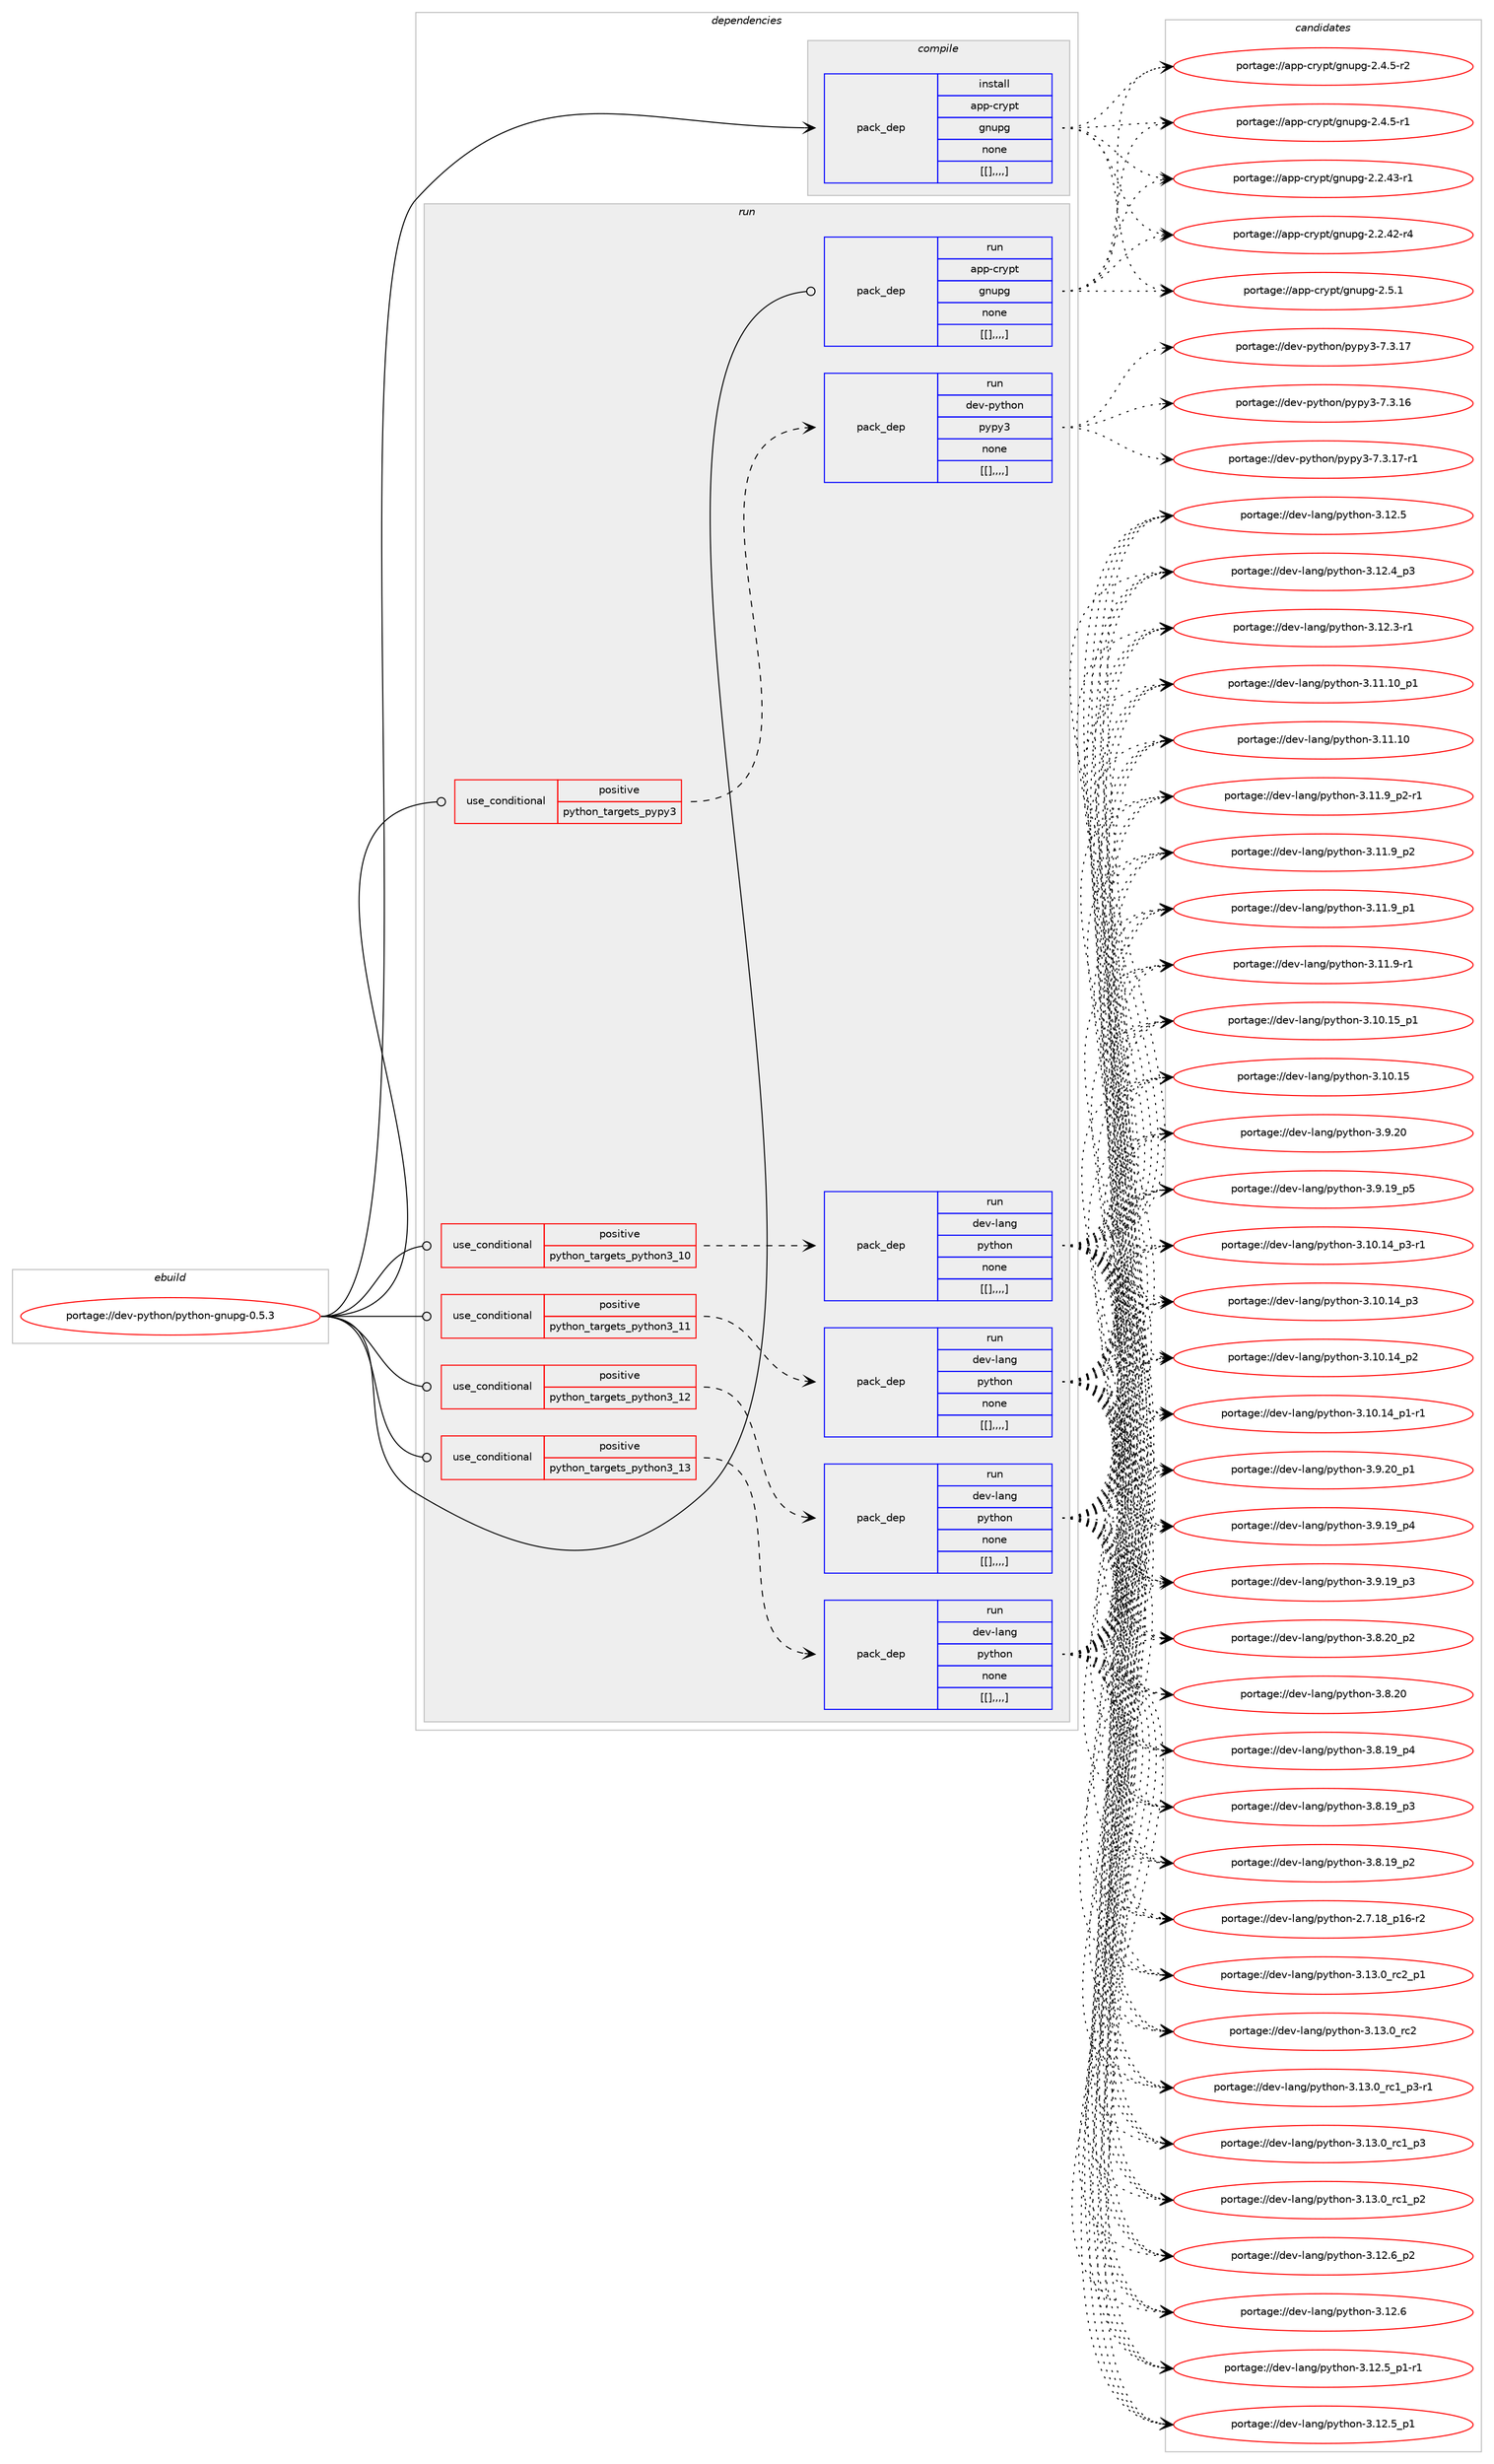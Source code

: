 digraph prolog {

# *************
# Graph options
# *************

newrank=true;
concentrate=true;
compound=true;
graph [rankdir=LR,fontname=Helvetica,fontsize=10,ranksep=1.5];#, ranksep=2.5, nodesep=0.2];
edge  [arrowhead=vee];
node  [fontname=Helvetica,fontsize=10];

# **********
# The ebuild
# **********

subgraph cluster_leftcol {
color=gray;
label=<<i>ebuild</i>>;
id [label="portage://dev-python/python-gnupg-0.5.3", color=red, width=4, href="../dev-python/python-gnupg-0.5.3.svg"];
}

# ****************
# The dependencies
# ****************

subgraph cluster_midcol {
color=gray;
label=<<i>dependencies</i>>;
subgraph cluster_compile {
fillcolor="#eeeeee";
style=filled;
label=<<i>compile</i>>;
subgraph pack121852 {
dependency162977 [label=<<TABLE BORDER="0" CELLBORDER="1" CELLSPACING="0" CELLPADDING="4" WIDTH="220"><TR><TD ROWSPAN="6" CELLPADDING="30">pack_dep</TD></TR><TR><TD WIDTH="110">install</TD></TR><TR><TD>app-crypt</TD></TR><TR><TD>gnupg</TD></TR><TR><TD>none</TD></TR><TR><TD>[[],,,,]</TD></TR></TABLE>>, shape=none, color=blue];
}
id:e -> dependency162977:w [weight=20,style="solid",arrowhead="vee"];
}
subgraph cluster_compileandrun {
fillcolor="#eeeeee";
style=filled;
label=<<i>compile and run</i>>;
}
subgraph cluster_run {
fillcolor="#eeeeee";
style=filled;
label=<<i>run</i>>;
subgraph cond39871 {
dependency162978 [label=<<TABLE BORDER="0" CELLBORDER="1" CELLSPACING="0" CELLPADDING="4"><TR><TD ROWSPAN="3" CELLPADDING="10">use_conditional</TD></TR><TR><TD>positive</TD></TR><TR><TD>python_targets_pypy3</TD></TR></TABLE>>, shape=none, color=red];
subgraph pack121853 {
dependency162979 [label=<<TABLE BORDER="0" CELLBORDER="1" CELLSPACING="0" CELLPADDING="4" WIDTH="220"><TR><TD ROWSPAN="6" CELLPADDING="30">pack_dep</TD></TR><TR><TD WIDTH="110">run</TD></TR><TR><TD>dev-python</TD></TR><TR><TD>pypy3</TD></TR><TR><TD>none</TD></TR><TR><TD>[[],,,,]</TD></TR></TABLE>>, shape=none, color=blue];
}
dependency162978:e -> dependency162979:w [weight=20,style="dashed",arrowhead="vee"];
}
id:e -> dependency162978:w [weight=20,style="solid",arrowhead="odot"];
subgraph cond39872 {
dependency162980 [label=<<TABLE BORDER="0" CELLBORDER="1" CELLSPACING="0" CELLPADDING="4"><TR><TD ROWSPAN="3" CELLPADDING="10">use_conditional</TD></TR><TR><TD>positive</TD></TR><TR><TD>python_targets_python3_10</TD></TR></TABLE>>, shape=none, color=red];
subgraph pack121854 {
dependency162981 [label=<<TABLE BORDER="0" CELLBORDER="1" CELLSPACING="0" CELLPADDING="4" WIDTH="220"><TR><TD ROWSPAN="6" CELLPADDING="30">pack_dep</TD></TR><TR><TD WIDTH="110">run</TD></TR><TR><TD>dev-lang</TD></TR><TR><TD>python</TD></TR><TR><TD>none</TD></TR><TR><TD>[[],,,,]</TD></TR></TABLE>>, shape=none, color=blue];
}
dependency162980:e -> dependency162981:w [weight=20,style="dashed",arrowhead="vee"];
}
id:e -> dependency162980:w [weight=20,style="solid",arrowhead="odot"];
subgraph cond39873 {
dependency162982 [label=<<TABLE BORDER="0" CELLBORDER="1" CELLSPACING="0" CELLPADDING="4"><TR><TD ROWSPAN="3" CELLPADDING="10">use_conditional</TD></TR><TR><TD>positive</TD></TR><TR><TD>python_targets_python3_11</TD></TR></TABLE>>, shape=none, color=red];
subgraph pack121855 {
dependency162983 [label=<<TABLE BORDER="0" CELLBORDER="1" CELLSPACING="0" CELLPADDING="4" WIDTH="220"><TR><TD ROWSPAN="6" CELLPADDING="30">pack_dep</TD></TR><TR><TD WIDTH="110">run</TD></TR><TR><TD>dev-lang</TD></TR><TR><TD>python</TD></TR><TR><TD>none</TD></TR><TR><TD>[[],,,,]</TD></TR></TABLE>>, shape=none, color=blue];
}
dependency162982:e -> dependency162983:w [weight=20,style="dashed",arrowhead="vee"];
}
id:e -> dependency162982:w [weight=20,style="solid",arrowhead="odot"];
subgraph cond39874 {
dependency162984 [label=<<TABLE BORDER="0" CELLBORDER="1" CELLSPACING="0" CELLPADDING="4"><TR><TD ROWSPAN="3" CELLPADDING="10">use_conditional</TD></TR><TR><TD>positive</TD></TR><TR><TD>python_targets_python3_12</TD></TR></TABLE>>, shape=none, color=red];
subgraph pack121856 {
dependency162985 [label=<<TABLE BORDER="0" CELLBORDER="1" CELLSPACING="0" CELLPADDING="4" WIDTH="220"><TR><TD ROWSPAN="6" CELLPADDING="30">pack_dep</TD></TR><TR><TD WIDTH="110">run</TD></TR><TR><TD>dev-lang</TD></TR><TR><TD>python</TD></TR><TR><TD>none</TD></TR><TR><TD>[[],,,,]</TD></TR></TABLE>>, shape=none, color=blue];
}
dependency162984:e -> dependency162985:w [weight=20,style="dashed",arrowhead="vee"];
}
id:e -> dependency162984:w [weight=20,style="solid",arrowhead="odot"];
subgraph cond39875 {
dependency162986 [label=<<TABLE BORDER="0" CELLBORDER="1" CELLSPACING="0" CELLPADDING="4"><TR><TD ROWSPAN="3" CELLPADDING="10">use_conditional</TD></TR><TR><TD>positive</TD></TR><TR><TD>python_targets_python3_13</TD></TR></TABLE>>, shape=none, color=red];
subgraph pack121857 {
dependency162987 [label=<<TABLE BORDER="0" CELLBORDER="1" CELLSPACING="0" CELLPADDING="4" WIDTH="220"><TR><TD ROWSPAN="6" CELLPADDING="30">pack_dep</TD></TR><TR><TD WIDTH="110">run</TD></TR><TR><TD>dev-lang</TD></TR><TR><TD>python</TD></TR><TR><TD>none</TD></TR><TR><TD>[[],,,,]</TD></TR></TABLE>>, shape=none, color=blue];
}
dependency162986:e -> dependency162987:w [weight=20,style="dashed",arrowhead="vee"];
}
id:e -> dependency162986:w [weight=20,style="solid",arrowhead="odot"];
subgraph pack121858 {
dependency162988 [label=<<TABLE BORDER="0" CELLBORDER="1" CELLSPACING="0" CELLPADDING="4" WIDTH="220"><TR><TD ROWSPAN="6" CELLPADDING="30">pack_dep</TD></TR><TR><TD WIDTH="110">run</TD></TR><TR><TD>app-crypt</TD></TR><TR><TD>gnupg</TD></TR><TR><TD>none</TD></TR><TR><TD>[[],,,,]</TD></TR></TABLE>>, shape=none, color=blue];
}
id:e -> dependency162988:w [weight=20,style="solid",arrowhead="odot"];
}
}

# **************
# The candidates
# **************

subgraph cluster_choices {
rank=same;
color=gray;
label=<<i>candidates</i>>;

subgraph choice121852 {
color=black;
nodesep=1;
choice97112112459911412111211647103110117112103455046534649 [label="portage://app-crypt/gnupg-2.5.1", color=red, width=4,href="../app-crypt/gnupg-2.5.1.svg"];
choice971121124599114121112116471031101171121034550465246534511450 [label="portage://app-crypt/gnupg-2.4.5-r2", color=red, width=4,href="../app-crypt/gnupg-2.4.5-r2.svg"];
choice971121124599114121112116471031101171121034550465246534511449 [label="portage://app-crypt/gnupg-2.4.5-r1", color=red, width=4,href="../app-crypt/gnupg-2.4.5-r1.svg"];
choice97112112459911412111211647103110117112103455046504652514511449 [label="portage://app-crypt/gnupg-2.2.43-r1", color=red, width=4,href="../app-crypt/gnupg-2.2.43-r1.svg"];
choice97112112459911412111211647103110117112103455046504652504511452 [label="portage://app-crypt/gnupg-2.2.42-r4", color=red, width=4,href="../app-crypt/gnupg-2.2.42-r4.svg"];
dependency162977:e -> choice97112112459911412111211647103110117112103455046534649:w [style=dotted,weight="100"];
dependency162977:e -> choice971121124599114121112116471031101171121034550465246534511450:w [style=dotted,weight="100"];
dependency162977:e -> choice971121124599114121112116471031101171121034550465246534511449:w [style=dotted,weight="100"];
dependency162977:e -> choice97112112459911412111211647103110117112103455046504652514511449:w [style=dotted,weight="100"];
dependency162977:e -> choice97112112459911412111211647103110117112103455046504652504511452:w [style=dotted,weight="100"];
}
subgraph choice121853 {
color=black;
nodesep=1;
choice100101118451121211161041111104711212111212151455546514649554511449 [label="portage://dev-python/pypy3-7.3.17-r1", color=red, width=4,href="../dev-python/pypy3-7.3.17-r1.svg"];
choice10010111845112121116104111110471121211121215145554651464955 [label="portage://dev-python/pypy3-7.3.17", color=red, width=4,href="../dev-python/pypy3-7.3.17.svg"];
choice10010111845112121116104111110471121211121215145554651464954 [label="portage://dev-python/pypy3-7.3.16", color=red, width=4,href="../dev-python/pypy3-7.3.16.svg"];
dependency162979:e -> choice100101118451121211161041111104711212111212151455546514649554511449:w [style=dotted,weight="100"];
dependency162979:e -> choice10010111845112121116104111110471121211121215145554651464955:w [style=dotted,weight="100"];
dependency162979:e -> choice10010111845112121116104111110471121211121215145554651464954:w [style=dotted,weight="100"];
}
subgraph choice121854 {
color=black;
nodesep=1;
choice100101118451089711010347112121116104111110455146495146489511499509511249 [label="portage://dev-lang/python-3.13.0_rc2_p1", color=red, width=4,href="../dev-lang/python-3.13.0_rc2_p1.svg"];
choice10010111845108971101034711212111610411111045514649514648951149950 [label="portage://dev-lang/python-3.13.0_rc2", color=red, width=4,href="../dev-lang/python-3.13.0_rc2.svg"];
choice1001011184510897110103471121211161041111104551464951464895114994995112514511449 [label="portage://dev-lang/python-3.13.0_rc1_p3-r1", color=red, width=4,href="../dev-lang/python-3.13.0_rc1_p3-r1.svg"];
choice100101118451089711010347112121116104111110455146495146489511499499511251 [label="portage://dev-lang/python-3.13.0_rc1_p3", color=red, width=4,href="../dev-lang/python-3.13.0_rc1_p3.svg"];
choice100101118451089711010347112121116104111110455146495146489511499499511250 [label="portage://dev-lang/python-3.13.0_rc1_p2", color=red, width=4,href="../dev-lang/python-3.13.0_rc1_p2.svg"];
choice100101118451089711010347112121116104111110455146495046549511250 [label="portage://dev-lang/python-3.12.6_p2", color=red, width=4,href="../dev-lang/python-3.12.6_p2.svg"];
choice10010111845108971101034711212111610411111045514649504654 [label="portage://dev-lang/python-3.12.6", color=red, width=4,href="../dev-lang/python-3.12.6.svg"];
choice1001011184510897110103471121211161041111104551464950465395112494511449 [label="portage://dev-lang/python-3.12.5_p1-r1", color=red, width=4,href="../dev-lang/python-3.12.5_p1-r1.svg"];
choice100101118451089711010347112121116104111110455146495046539511249 [label="portage://dev-lang/python-3.12.5_p1", color=red, width=4,href="../dev-lang/python-3.12.5_p1.svg"];
choice10010111845108971101034711212111610411111045514649504653 [label="portage://dev-lang/python-3.12.5", color=red, width=4,href="../dev-lang/python-3.12.5.svg"];
choice100101118451089711010347112121116104111110455146495046529511251 [label="portage://dev-lang/python-3.12.4_p3", color=red, width=4,href="../dev-lang/python-3.12.4_p3.svg"];
choice100101118451089711010347112121116104111110455146495046514511449 [label="portage://dev-lang/python-3.12.3-r1", color=red, width=4,href="../dev-lang/python-3.12.3-r1.svg"];
choice10010111845108971101034711212111610411111045514649494649489511249 [label="portage://dev-lang/python-3.11.10_p1", color=red, width=4,href="../dev-lang/python-3.11.10_p1.svg"];
choice1001011184510897110103471121211161041111104551464949464948 [label="portage://dev-lang/python-3.11.10", color=red, width=4,href="../dev-lang/python-3.11.10.svg"];
choice1001011184510897110103471121211161041111104551464949465795112504511449 [label="portage://dev-lang/python-3.11.9_p2-r1", color=red, width=4,href="../dev-lang/python-3.11.9_p2-r1.svg"];
choice100101118451089711010347112121116104111110455146494946579511250 [label="portage://dev-lang/python-3.11.9_p2", color=red, width=4,href="../dev-lang/python-3.11.9_p2.svg"];
choice100101118451089711010347112121116104111110455146494946579511249 [label="portage://dev-lang/python-3.11.9_p1", color=red, width=4,href="../dev-lang/python-3.11.9_p1.svg"];
choice100101118451089711010347112121116104111110455146494946574511449 [label="portage://dev-lang/python-3.11.9-r1", color=red, width=4,href="../dev-lang/python-3.11.9-r1.svg"];
choice10010111845108971101034711212111610411111045514649484649539511249 [label="portage://dev-lang/python-3.10.15_p1", color=red, width=4,href="../dev-lang/python-3.10.15_p1.svg"];
choice1001011184510897110103471121211161041111104551464948464953 [label="portage://dev-lang/python-3.10.15", color=red, width=4,href="../dev-lang/python-3.10.15.svg"];
choice100101118451089711010347112121116104111110455146494846495295112514511449 [label="portage://dev-lang/python-3.10.14_p3-r1", color=red, width=4,href="../dev-lang/python-3.10.14_p3-r1.svg"];
choice10010111845108971101034711212111610411111045514649484649529511251 [label="portage://dev-lang/python-3.10.14_p3", color=red, width=4,href="../dev-lang/python-3.10.14_p3.svg"];
choice10010111845108971101034711212111610411111045514649484649529511250 [label="portage://dev-lang/python-3.10.14_p2", color=red, width=4,href="../dev-lang/python-3.10.14_p2.svg"];
choice100101118451089711010347112121116104111110455146494846495295112494511449 [label="portage://dev-lang/python-3.10.14_p1-r1", color=red, width=4,href="../dev-lang/python-3.10.14_p1-r1.svg"];
choice100101118451089711010347112121116104111110455146574650489511249 [label="portage://dev-lang/python-3.9.20_p1", color=red, width=4,href="../dev-lang/python-3.9.20_p1.svg"];
choice10010111845108971101034711212111610411111045514657465048 [label="portage://dev-lang/python-3.9.20", color=red, width=4,href="../dev-lang/python-3.9.20.svg"];
choice100101118451089711010347112121116104111110455146574649579511253 [label="portage://dev-lang/python-3.9.19_p5", color=red, width=4,href="../dev-lang/python-3.9.19_p5.svg"];
choice100101118451089711010347112121116104111110455146574649579511252 [label="portage://dev-lang/python-3.9.19_p4", color=red, width=4,href="../dev-lang/python-3.9.19_p4.svg"];
choice100101118451089711010347112121116104111110455146574649579511251 [label="portage://dev-lang/python-3.9.19_p3", color=red, width=4,href="../dev-lang/python-3.9.19_p3.svg"];
choice100101118451089711010347112121116104111110455146564650489511250 [label="portage://dev-lang/python-3.8.20_p2", color=red, width=4,href="../dev-lang/python-3.8.20_p2.svg"];
choice10010111845108971101034711212111610411111045514656465048 [label="portage://dev-lang/python-3.8.20", color=red, width=4,href="../dev-lang/python-3.8.20.svg"];
choice100101118451089711010347112121116104111110455146564649579511252 [label="portage://dev-lang/python-3.8.19_p4", color=red, width=4,href="../dev-lang/python-3.8.19_p4.svg"];
choice100101118451089711010347112121116104111110455146564649579511251 [label="portage://dev-lang/python-3.8.19_p3", color=red, width=4,href="../dev-lang/python-3.8.19_p3.svg"];
choice100101118451089711010347112121116104111110455146564649579511250 [label="portage://dev-lang/python-3.8.19_p2", color=red, width=4,href="../dev-lang/python-3.8.19_p2.svg"];
choice100101118451089711010347112121116104111110455046554649569511249544511450 [label="portage://dev-lang/python-2.7.18_p16-r2", color=red, width=4,href="../dev-lang/python-2.7.18_p16-r2.svg"];
dependency162981:e -> choice100101118451089711010347112121116104111110455146495146489511499509511249:w [style=dotted,weight="100"];
dependency162981:e -> choice10010111845108971101034711212111610411111045514649514648951149950:w [style=dotted,weight="100"];
dependency162981:e -> choice1001011184510897110103471121211161041111104551464951464895114994995112514511449:w [style=dotted,weight="100"];
dependency162981:e -> choice100101118451089711010347112121116104111110455146495146489511499499511251:w [style=dotted,weight="100"];
dependency162981:e -> choice100101118451089711010347112121116104111110455146495146489511499499511250:w [style=dotted,weight="100"];
dependency162981:e -> choice100101118451089711010347112121116104111110455146495046549511250:w [style=dotted,weight="100"];
dependency162981:e -> choice10010111845108971101034711212111610411111045514649504654:w [style=dotted,weight="100"];
dependency162981:e -> choice1001011184510897110103471121211161041111104551464950465395112494511449:w [style=dotted,weight="100"];
dependency162981:e -> choice100101118451089711010347112121116104111110455146495046539511249:w [style=dotted,weight="100"];
dependency162981:e -> choice10010111845108971101034711212111610411111045514649504653:w [style=dotted,weight="100"];
dependency162981:e -> choice100101118451089711010347112121116104111110455146495046529511251:w [style=dotted,weight="100"];
dependency162981:e -> choice100101118451089711010347112121116104111110455146495046514511449:w [style=dotted,weight="100"];
dependency162981:e -> choice10010111845108971101034711212111610411111045514649494649489511249:w [style=dotted,weight="100"];
dependency162981:e -> choice1001011184510897110103471121211161041111104551464949464948:w [style=dotted,weight="100"];
dependency162981:e -> choice1001011184510897110103471121211161041111104551464949465795112504511449:w [style=dotted,weight="100"];
dependency162981:e -> choice100101118451089711010347112121116104111110455146494946579511250:w [style=dotted,weight="100"];
dependency162981:e -> choice100101118451089711010347112121116104111110455146494946579511249:w [style=dotted,weight="100"];
dependency162981:e -> choice100101118451089711010347112121116104111110455146494946574511449:w [style=dotted,weight="100"];
dependency162981:e -> choice10010111845108971101034711212111610411111045514649484649539511249:w [style=dotted,weight="100"];
dependency162981:e -> choice1001011184510897110103471121211161041111104551464948464953:w [style=dotted,weight="100"];
dependency162981:e -> choice100101118451089711010347112121116104111110455146494846495295112514511449:w [style=dotted,weight="100"];
dependency162981:e -> choice10010111845108971101034711212111610411111045514649484649529511251:w [style=dotted,weight="100"];
dependency162981:e -> choice10010111845108971101034711212111610411111045514649484649529511250:w [style=dotted,weight="100"];
dependency162981:e -> choice100101118451089711010347112121116104111110455146494846495295112494511449:w [style=dotted,weight="100"];
dependency162981:e -> choice100101118451089711010347112121116104111110455146574650489511249:w [style=dotted,weight="100"];
dependency162981:e -> choice10010111845108971101034711212111610411111045514657465048:w [style=dotted,weight="100"];
dependency162981:e -> choice100101118451089711010347112121116104111110455146574649579511253:w [style=dotted,weight="100"];
dependency162981:e -> choice100101118451089711010347112121116104111110455146574649579511252:w [style=dotted,weight="100"];
dependency162981:e -> choice100101118451089711010347112121116104111110455146574649579511251:w [style=dotted,weight="100"];
dependency162981:e -> choice100101118451089711010347112121116104111110455146564650489511250:w [style=dotted,weight="100"];
dependency162981:e -> choice10010111845108971101034711212111610411111045514656465048:w [style=dotted,weight="100"];
dependency162981:e -> choice100101118451089711010347112121116104111110455146564649579511252:w [style=dotted,weight="100"];
dependency162981:e -> choice100101118451089711010347112121116104111110455146564649579511251:w [style=dotted,weight="100"];
dependency162981:e -> choice100101118451089711010347112121116104111110455146564649579511250:w [style=dotted,weight="100"];
dependency162981:e -> choice100101118451089711010347112121116104111110455046554649569511249544511450:w [style=dotted,weight="100"];
}
subgraph choice121855 {
color=black;
nodesep=1;
choice100101118451089711010347112121116104111110455146495146489511499509511249 [label="portage://dev-lang/python-3.13.0_rc2_p1", color=red, width=4,href="../dev-lang/python-3.13.0_rc2_p1.svg"];
choice10010111845108971101034711212111610411111045514649514648951149950 [label="portage://dev-lang/python-3.13.0_rc2", color=red, width=4,href="../dev-lang/python-3.13.0_rc2.svg"];
choice1001011184510897110103471121211161041111104551464951464895114994995112514511449 [label="portage://dev-lang/python-3.13.0_rc1_p3-r1", color=red, width=4,href="../dev-lang/python-3.13.0_rc1_p3-r1.svg"];
choice100101118451089711010347112121116104111110455146495146489511499499511251 [label="portage://dev-lang/python-3.13.0_rc1_p3", color=red, width=4,href="../dev-lang/python-3.13.0_rc1_p3.svg"];
choice100101118451089711010347112121116104111110455146495146489511499499511250 [label="portage://dev-lang/python-3.13.0_rc1_p2", color=red, width=4,href="../dev-lang/python-3.13.0_rc1_p2.svg"];
choice100101118451089711010347112121116104111110455146495046549511250 [label="portage://dev-lang/python-3.12.6_p2", color=red, width=4,href="../dev-lang/python-3.12.6_p2.svg"];
choice10010111845108971101034711212111610411111045514649504654 [label="portage://dev-lang/python-3.12.6", color=red, width=4,href="../dev-lang/python-3.12.6.svg"];
choice1001011184510897110103471121211161041111104551464950465395112494511449 [label="portage://dev-lang/python-3.12.5_p1-r1", color=red, width=4,href="../dev-lang/python-3.12.5_p1-r1.svg"];
choice100101118451089711010347112121116104111110455146495046539511249 [label="portage://dev-lang/python-3.12.5_p1", color=red, width=4,href="../dev-lang/python-3.12.5_p1.svg"];
choice10010111845108971101034711212111610411111045514649504653 [label="portage://dev-lang/python-3.12.5", color=red, width=4,href="../dev-lang/python-3.12.5.svg"];
choice100101118451089711010347112121116104111110455146495046529511251 [label="portage://dev-lang/python-3.12.4_p3", color=red, width=4,href="../dev-lang/python-3.12.4_p3.svg"];
choice100101118451089711010347112121116104111110455146495046514511449 [label="portage://dev-lang/python-3.12.3-r1", color=red, width=4,href="../dev-lang/python-3.12.3-r1.svg"];
choice10010111845108971101034711212111610411111045514649494649489511249 [label="portage://dev-lang/python-3.11.10_p1", color=red, width=4,href="../dev-lang/python-3.11.10_p1.svg"];
choice1001011184510897110103471121211161041111104551464949464948 [label="portage://dev-lang/python-3.11.10", color=red, width=4,href="../dev-lang/python-3.11.10.svg"];
choice1001011184510897110103471121211161041111104551464949465795112504511449 [label="portage://dev-lang/python-3.11.9_p2-r1", color=red, width=4,href="../dev-lang/python-3.11.9_p2-r1.svg"];
choice100101118451089711010347112121116104111110455146494946579511250 [label="portage://dev-lang/python-3.11.9_p2", color=red, width=4,href="../dev-lang/python-3.11.9_p2.svg"];
choice100101118451089711010347112121116104111110455146494946579511249 [label="portage://dev-lang/python-3.11.9_p1", color=red, width=4,href="../dev-lang/python-3.11.9_p1.svg"];
choice100101118451089711010347112121116104111110455146494946574511449 [label="portage://dev-lang/python-3.11.9-r1", color=red, width=4,href="../dev-lang/python-3.11.9-r1.svg"];
choice10010111845108971101034711212111610411111045514649484649539511249 [label="portage://dev-lang/python-3.10.15_p1", color=red, width=4,href="../dev-lang/python-3.10.15_p1.svg"];
choice1001011184510897110103471121211161041111104551464948464953 [label="portage://dev-lang/python-3.10.15", color=red, width=4,href="../dev-lang/python-3.10.15.svg"];
choice100101118451089711010347112121116104111110455146494846495295112514511449 [label="portage://dev-lang/python-3.10.14_p3-r1", color=red, width=4,href="../dev-lang/python-3.10.14_p3-r1.svg"];
choice10010111845108971101034711212111610411111045514649484649529511251 [label="portage://dev-lang/python-3.10.14_p3", color=red, width=4,href="../dev-lang/python-3.10.14_p3.svg"];
choice10010111845108971101034711212111610411111045514649484649529511250 [label="portage://dev-lang/python-3.10.14_p2", color=red, width=4,href="../dev-lang/python-3.10.14_p2.svg"];
choice100101118451089711010347112121116104111110455146494846495295112494511449 [label="portage://dev-lang/python-3.10.14_p1-r1", color=red, width=4,href="../dev-lang/python-3.10.14_p1-r1.svg"];
choice100101118451089711010347112121116104111110455146574650489511249 [label="portage://dev-lang/python-3.9.20_p1", color=red, width=4,href="../dev-lang/python-3.9.20_p1.svg"];
choice10010111845108971101034711212111610411111045514657465048 [label="portage://dev-lang/python-3.9.20", color=red, width=4,href="../dev-lang/python-3.9.20.svg"];
choice100101118451089711010347112121116104111110455146574649579511253 [label="portage://dev-lang/python-3.9.19_p5", color=red, width=4,href="../dev-lang/python-3.9.19_p5.svg"];
choice100101118451089711010347112121116104111110455146574649579511252 [label="portage://dev-lang/python-3.9.19_p4", color=red, width=4,href="../dev-lang/python-3.9.19_p4.svg"];
choice100101118451089711010347112121116104111110455146574649579511251 [label="portage://dev-lang/python-3.9.19_p3", color=red, width=4,href="../dev-lang/python-3.9.19_p3.svg"];
choice100101118451089711010347112121116104111110455146564650489511250 [label="portage://dev-lang/python-3.8.20_p2", color=red, width=4,href="../dev-lang/python-3.8.20_p2.svg"];
choice10010111845108971101034711212111610411111045514656465048 [label="portage://dev-lang/python-3.8.20", color=red, width=4,href="../dev-lang/python-3.8.20.svg"];
choice100101118451089711010347112121116104111110455146564649579511252 [label="portage://dev-lang/python-3.8.19_p4", color=red, width=4,href="../dev-lang/python-3.8.19_p4.svg"];
choice100101118451089711010347112121116104111110455146564649579511251 [label="portage://dev-lang/python-3.8.19_p3", color=red, width=4,href="../dev-lang/python-3.8.19_p3.svg"];
choice100101118451089711010347112121116104111110455146564649579511250 [label="portage://dev-lang/python-3.8.19_p2", color=red, width=4,href="../dev-lang/python-3.8.19_p2.svg"];
choice100101118451089711010347112121116104111110455046554649569511249544511450 [label="portage://dev-lang/python-2.7.18_p16-r2", color=red, width=4,href="../dev-lang/python-2.7.18_p16-r2.svg"];
dependency162983:e -> choice100101118451089711010347112121116104111110455146495146489511499509511249:w [style=dotted,weight="100"];
dependency162983:e -> choice10010111845108971101034711212111610411111045514649514648951149950:w [style=dotted,weight="100"];
dependency162983:e -> choice1001011184510897110103471121211161041111104551464951464895114994995112514511449:w [style=dotted,weight="100"];
dependency162983:e -> choice100101118451089711010347112121116104111110455146495146489511499499511251:w [style=dotted,weight="100"];
dependency162983:e -> choice100101118451089711010347112121116104111110455146495146489511499499511250:w [style=dotted,weight="100"];
dependency162983:e -> choice100101118451089711010347112121116104111110455146495046549511250:w [style=dotted,weight="100"];
dependency162983:e -> choice10010111845108971101034711212111610411111045514649504654:w [style=dotted,weight="100"];
dependency162983:e -> choice1001011184510897110103471121211161041111104551464950465395112494511449:w [style=dotted,weight="100"];
dependency162983:e -> choice100101118451089711010347112121116104111110455146495046539511249:w [style=dotted,weight="100"];
dependency162983:e -> choice10010111845108971101034711212111610411111045514649504653:w [style=dotted,weight="100"];
dependency162983:e -> choice100101118451089711010347112121116104111110455146495046529511251:w [style=dotted,weight="100"];
dependency162983:e -> choice100101118451089711010347112121116104111110455146495046514511449:w [style=dotted,weight="100"];
dependency162983:e -> choice10010111845108971101034711212111610411111045514649494649489511249:w [style=dotted,weight="100"];
dependency162983:e -> choice1001011184510897110103471121211161041111104551464949464948:w [style=dotted,weight="100"];
dependency162983:e -> choice1001011184510897110103471121211161041111104551464949465795112504511449:w [style=dotted,weight="100"];
dependency162983:e -> choice100101118451089711010347112121116104111110455146494946579511250:w [style=dotted,weight="100"];
dependency162983:e -> choice100101118451089711010347112121116104111110455146494946579511249:w [style=dotted,weight="100"];
dependency162983:e -> choice100101118451089711010347112121116104111110455146494946574511449:w [style=dotted,weight="100"];
dependency162983:e -> choice10010111845108971101034711212111610411111045514649484649539511249:w [style=dotted,weight="100"];
dependency162983:e -> choice1001011184510897110103471121211161041111104551464948464953:w [style=dotted,weight="100"];
dependency162983:e -> choice100101118451089711010347112121116104111110455146494846495295112514511449:w [style=dotted,weight="100"];
dependency162983:e -> choice10010111845108971101034711212111610411111045514649484649529511251:w [style=dotted,weight="100"];
dependency162983:e -> choice10010111845108971101034711212111610411111045514649484649529511250:w [style=dotted,weight="100"];
dependency162983:e -> choice100101118451089711010347112121116104111110455146494846495295112494511449:w [style=dotted,weight="100"];
dependency162983:e -> choice100101118451089711010347112121116104111110455146574650489511249:w [style=dotted,weight="100"];
dependency162983:e -> choice10010111845108971101034711212111610411111045514657465048:w [style=dotted,weight="100"];
dependency162983:e -> choice100101118451089711010347112121116104111110455146574649579511253:w [style=dotted,weight="100"];
dependency162983:e -> choice100101118451089711010347112121116104111110455146574649579511252:w [style=dotted,weight="100"];
dependency162983:e -> choice100101118451089711010347112121116104111110455146574649579511251:w [style=dotted,weight="100"];
dependency162983:e -> choice100101118451089711010347112121116104111110455146564650489511250:w [style=dotted,weight="100"];
dependency162983:e -> choice10010111845108971101034711212111610411111045514656465048:w [style=dotted,weight="100"];
dependency162983:e -> choice100101118451089711010347112121116104111110455146564649579511252:w [style=dotted,weight="100"];
dependency162983:e -> choice100101118451089711010347112121116104111110455146564649579511251:w [style=dotted,weight="100"];
dependency162983:e -> choice100101118451089711010347112121116104111110455146564649579511250:w [style=dotted,weight="100"];
dependency162983:e -> choice100101118451089711010347112121116104111110455046554649569511249544511450:w [style=dotted,weight="100"];
}
subgraph choice121856 {
color=black;
nodesep=1;
choice100101118451089711010347112121116104111110455146495146489511499509511249 [label="portage://dev-lang/python-3.13.0_rc2_p1", color=red, width=4,href="../dev-lang/python-3.13.0_rc2_p1.svg"];
choice10010111845108971101034711212111610411111045514649514648951149950 [label="portage://dev-lang/python-3.13.0_rc2", color=red, width=4,href="../dev-lang/python-3.13.0_rc2.svg"];
choice1001011184510897110103471121211161041111104551464951464895114994995112514511449 [label="portage://dev-lang/python-3.13.0_rc1_p3-r1", color=red, width=4,href="../dev-lang/python-3.13.0_rc1_p3-r1.svg"];
choice100101118451089711010347112121116104111110455146495146489511499499511251 [label="portage://dev-lang/python-3.13.0_rc1_p3", color=red, width=4,href="../dev-lang/python-3.13.0_rc1_p3.svg"];
choice100101118451089711010347112121116104111110455146495146489511499499511250 [label="portage://dev-lang/python-3.13.0_rc1_p2", color=red, width=4,href="../dev-lang/python-3.13.0_rc1_p2.svg"];
choice100101118451089711010347112121116104111110455146495046549511250 [label="portage://dev-lang/python-3.12.6_p2", color=red, width=4,href="../dev-lang/python-3.12.6_p2.svg"];
choice10010111845108971101034711212111610411111045514649504654 [label="portage://dev-lang/python-3.12.6", color=red, width=4,href="../dev-lang/python-3.12.6.svg"];
choice1001011184510897110103471121211161041111104551464950465395112494511449 [label="portage://dev-lang/python-3.12.5_p1-r1", color=red, width=4,href="../dev-lang/python-3.12.5_p1-r1.svg"];
choice100101118451089711010347112121116104111110455146495046539511249 [label="portage://dev-lang/python-3.12.5_p1", color=red, width=4,href="../dev-lang/python-3.12.5_p1.svg"];
choice10010111845108971101034711212111610411111045514649504653 [label="portage://dev-lang/python-3.12.5", color=red, width=4,href="../dev-lang/python-3.12.5.svg"];
choice100101118451089711010347112121116104111110455146495046529511251 [label="portage://dev-lang/python-3.12.4_p3", color=red, width=4,href="../dev-lang/python-3.12.4_p3.svg"];
choice100101118451089711010347112121116104111110455146495046514511449 [label="portage://dev-lang/python-3.12.3-r1", color=red, width=4,href="../dev-lang/python-3.12.3-r1.svg"];
choice10010111845108971101034711212111610411111045514649494649489511249 [label="portage://dev-lang/python-3.11.10_p1", color=red, width=4,href="../dev-lang/python-3.11.10_p1.svg"];
choice1001011184510897110103471121211161041111104551464949464948 [label="portage://dev-lang/python-3.11.10", color=red, width=4,href="../dev-lang/python-3.11.10.svg"];
choice1001011184510897110103471121211161041111104551464949465795112504511449 [label="portage://dev-lang/python-3.11.9_p2-r1", color=red, width=4,href="../dev-lang/python-3.11.9_p2-r1.svg"];
choice100101118451089711010347112121116104111110455146494946579511250 [label="portage://dev-lang/python-3.11.9_p2", color=red, width=4,href="../dev-lang/python-3.11.9_p2.svg"];
choice100101118451089711010347112121116104111110455146494946579511249 [label="portage://dev-lang/python-3.11.9_p1", color=red, width=4,href="../dev-lang/python-3.11.9_p1.svg"];
choice100101118451089711010347112121116104111110455146494946574511449 [label="portage://dev-lang/python-3.11.9-r1", color=red, width=4,href="../dev-lang/python-3.11.9-r1.svg"];
choice10010111845108971101034711212111610411111045514649484649539511249 [label="portage://dev-lang/python-3.10.15_p1", color=red, width=4,href="../dev-lang/python-3.10.15_p1.svg"];
choice1001011184510897110103471121211161041111104551464948464953 [label="portage://dev-lang/python-3.10.15", color=red, width=4,href="../dev-lang/python-3.10.15.svg"];
choice100101118451089711010347112121116104111110455146494846495295112514511449 [label="portage://dev-lang/python-3.10.14_p3-r1", color=red, width=4,href="../dev-lang/python-3.10.14_p3-r1.svg"];
choice10010111845108971101034711212111610411111045514649484649529511251 [label="portage://dev-lang/python-3.10.14_p3", color=red, width=4,href="../dev-lang/python-3.10.14_p3.svg"];
choice10010111845108971101034711212111610411111045514649484649529511250 [label="portage://dev-lang/python-3.10.14_p2", color=red, width=4,href="../dev-lang/python-3.10.14_p2.svg"];
choice100101118451089711010347112121116104111110455146494846495295112494511449 [label="portage://dev-lang/python-3.10.14_p1-r1", color=red, width=4,href="../dev-lang/python-3.10.14_p1-r1.svg"];
choice100101118451089711010347112121116104111110455146574650489511249 [label="portage://dev-lang/python-3.9.20_p1", color=red, width=4,href="../dev-lang/python-3.9.20_p1.svg"];
choice10010111845108971101034711212111610411111045514657465048 [label="portage://dev-lang/python-3.9.20", color=red, width=4,href="../dev-lang/python-3.9.20.svg"];
choice100101118451089711010347112121116104111110455146574649579511253 [label="portage://dev-lang/python-3.9.19_p5", color=red, width=4,href="../dev-lang/python-3.9.19_p5.svg"];
choice100101118451089711010347112121116104111110455146574649579511252 [label="portage://dev-lang/python-3.9.19_p4", color=red, width=4,href="../dev-lang/python-3.9.19_p4.svg"];
choice100101118451089711010347112121116104111110455146574649579511251 [label="portage://dev-lang/python-3.9.19_p3", color=red, width=4,href="../dev-lang/python-3.9.19_p3.svg"];
choice100101118451089711010347112121116104111110455146564650489511250 [label="portage://dev-lang/python-3.8.20_p2", color=red, width=4,href="../dev-lang/python-3.8.20_p2.svg"];
choice10010111845108971101034711212111610411111045514656465048 [label="portage://dev-lang/python-3.8.20", color=red, width=4,href="../dev-lang/python-3.8.20.svg"];
choice100101118451089711010347112121116104111110455146564649579511252 [label="portage://dev-lang/python-3.8.19_p4", color=red, width=4,href="../dev-lang/python-3.8.19_p4.svg"];
choice100101118451089711010347112121116104111110455146564649579511251 [label="portage://dev-lang/python-3.8.19_p3", color=red, width=4,href="../dev-lang/python-3.8.19_p3.svg"];
choice100101118451089711010347112121116104111110455146564649579511250 [label="portage://dev-lang/python-3.8.19_p2", color=red, width=4,href="../dev-lang/python-3.8.19_p2.svg"];
choice100101118451089711010347112121116104111110455046554649569511249544511450 [label="portage://dev-lang/python-2.7.18_p16-r2", color=red, width=4,href="../dev-lang/python-2.7.18_p16-r2.svg"];
dependency162985:e -> choice100101118451089711010347112121116104111110455146495146489511499509511249:w [style=dotted,weight="100"];
dependency162985:e -> choice10010111845108971101034711212111610411111045514649514648951149950:w [style=dotted,weight="100"];
dependency162985:e -> choice1001011184510897110103471121211161041111104551464951464895114994995112514511449:w [style=dotted,weight="100"];
dependency162985:e -> choice100101118451089711010347112121116104111110455146495146489511499499511251:w [style=dotted,weight="100"];
dependency162985:e -> choice100101118451089711010347112121116104111110455146495146489511499499511250:w [style=dotted,weight="100"];
dependency162985:e -> choice100101118451089711010347112121116104111110455146495046549511250:w [style=dotted,weight="100"];
dependency162985:e -> choice10010111845108971101034711212111610411111045514649504654:w [style=dotted,weight="100"];
dependency162985:e -> choice1001011184510897110103471121211161041111104551464950465395112494511449:w [style=dotted,weight="100"];
dependency162985:e -> choice100101118451089711010347112121116104111110455146495046539511249:w [style=dotted,weight="100"];
dependency162985:e -> choice10010111845108971101034711212111610411111045514649504653:w [style=dotted,weight="100"];
dependency162985:e -> choice100101118451089711010347112121116104111110455146495046529511251:w [style=dotted,weight="100"];
dependency162985:e -> choice100101118451089711010347112121116104111110455146495046514511449:w [style=dotted,weight="100"];
dependency162985:e -> choice10010111845108971101034711212111610411111045514649494649489511249:w [style=dotted,weight="100"];
dependency162985:e -> choice1001011184510897110103471121211161041111104551464949464948:w [style=dotted,weight="100"];
dependency162985:e -> choice1001011184510897110103471121211161041111104551464949465795112504511449:w [style=dotted,weight="100"];
dependency162985:e -> choice100101118451089711010347112121116104111110455146494946579511250:w [style=dotted,weight="100"];
dependency162985:e -> choice100101118451089711010347112121116104111110455146494946579511249:w [style=dotted,weight="100"];
dependency162985:e -> choice100101118451089711010347112121116104111110455146494946574511449:w [style=dotted,weight="100"];
dependency162985:e -> choice10010111845108971101034711212111610411111045514649484649539511249:w [style=dotted,weight="100"];
dependency162985:e -> choice1001011184510897110103471121211161041111104551464948464953:w [style=dotted,weight="100"];
dependency162985:e -> choice100101118451089711010347112121116104111110455146494846495295112514511449:w [style=dotted,weight="100"];
dependency162985:e -> choice10010111845108971101034711212111610411111045514649484649529511251:w [style=dotted,weight="100"];
dependency162985:e -> choice10010111845108971101034711212111610411111045514649484649529511250:w [style=dotted,weight="100"];
dependency162985:e -> choice100101118451089711010347112121116104111110455146494846495295112494511449:w [style=dotted,weight="100"];
dependency162985:e -> choice100101118451089711010347112121116104111110455146574650489511249:w [style=dotted,weight="100"];
dependency162985:e -> choice10010111845108971101034711212111610411111045514657465048:w [style=dotted,weight="100"];
dependency162985:e -> choice100101118451089711010347112121116104111110455146574649579511253:w [style=dotted,weight="100"];
dependency162985:e -> choice100101118451089711010347112121116104111110455146574649579511252:w [style=dotted,weight="100"];
dependency162985:e -> choice100101118451089711010347112121116104111110455146574649579511251:w [style=dotted,weight="100"];
dependency162985:e -> choice100101118451089711010347112121116104111110455146564650489511250:w [style=dotted,weight="100"];
dependency162985:e -> choice10010111845108971101034711212111610411111045514656465048:w [style=dotted,weight="100"];
dependency162985:e -> choice100101118451089711010347112121116104111110455146564649579511252:w [style=dotted,weight="100"];
dependency162985:e -> choice100101118451089711010347112121116104111110455146564649579511251:w [style=dotted,weight="100"];
dependency162985:e -> choice100101118451089711010347112121116104111110455146564649579511250:w [style=dotted,weight="100"];
dependency162985:e -> choice100101118451089711010347112121116104111110455046554649569511249544511450:w [style=dotted,weight="100"];
}
subgraph choice121857 {
color=black;
nodesep=1;
choice100101118451089711010347112121116104111110455146495146489511499509511249 [label="portage://dev-lang/python-3.13.0_rc2_p1", color=red, width=4,href="../dev-lang/python-3.13.0_rc2_p1.svg"];
choice10010111845108971101034711212111610411111045514649514648951149950 [label="portage://dev-lang/python-3.13.0_rc2", color=red, width=4,href="../dev-lang/python-3.13.0_rc2.svg"];
choice1001011184510897110103471121211161041111104551464951464895114994995112514511449 [label="portage://dev-lang/python-3.13.0_rc1_p3-r1", color=red, width=4,href="../dev-lang/python-3.13.0_rc1_p3-r1.svg"];
choice100101118451089711010347112121116104111110455146495146489511499499511251 [label="portage://dev-lang/python-3.13.0_rc1_p3", color=red, width=4,href="../dev-lang/python-3.13.0_rc1_p3.svg"];
choice100101118451089711010347112121116104111110455146495146489511499499511250 [label="portage://dev-lang/python-3.13.0_rc1_p2", color=red, width=4,href="../dev-lang/python-3.13.0_rc1_p2.svg"];
choice100101118451089711010347112121116104111110455146495046549511250 [label="portage://dev-lang/python-3.12.6_p2", color=red, width=4,href="../dev-lang/python-3.12.6_p2.svg"];
choice10010111845108971101034711212111610411111045514649504654 [label="portage://dev-lang/python-3.12.6", color=red, width=4,href="../dev-lang/python-3.12.6.svg"];
choice1001011184510897110103471121211161041111104551464950465395112494511449 [label="portage://dev-lang/python-3.12.5_p1-r1", color=red, width=4,href="../dev-lang/python-3.12.5_p1-r1.svg"];
choice100101118451089711010347112121116104111110455146495046539511249 [label="portage://dev-lang/python-3.12.5_p1", color=red, width=4,href="../dev-lang/python-3.12.5_p1.svg"];
choice10010111845108971101034711212111610411111045514649504653 [label="portage://dev-lang/python-3.12.5", color=red, width=4,href="../dev-lang/python-3.12.5.svg"];
choice100101118451089711010347112121116104111110455146495046529511251 [label="portage://dev-lang/python-3.12.4_p3", color=red, width=4,href="../dev-lang/python-3.12.4_p3.svg"];
choice100101118451089711010347112121116104111110455146495046514511449 [label="portage://dev-lang/python-3.12.3-r1", color=red, width=4,href="../dev-lang/python-3.12.3-r1.svg"];
choice10010111845108971101034711212111610411111045514649494649489511249 [label="portage://dev-lang/python-3.11.10_p1", color=red, width=4,href="../dev-lang/python-3.11.10_p1.svg"];
choice1001011184510897110103471121211161041111104551464949464948 [label="portage://dev-lang/python-3.11.10", color=red, width=4,href="../dev-lang/python-3.11.10.svg"];
choice1001011184510897110103471121211161041111104551464949465795112504511449 [label="portage://dev-lang/python-3.11.9_p2-r1", color=red, width=4,href="../dev-lang/python-3.11.9_p2-r1.svg"];
choice100101118451089711010347112121116104111110455146494946579511250 [label="portage://dev-lang/python-3.11.9_p2", color=red, width=4,href="../dev-lang/python-3.11.9_p2.svg"];
choice100101118451089711010347112121116104111110455146494946579511249 [label="portage://dev-lang/python-3.11.9_p1", color=red, width=4,href="../dev-lang/python-3.11.9_p1.svg"];
choice100101118451089711010347112121116104111110455146494946574511449 [label="portage://dev-lang/python-3.11.9-r1", color=red, width=4,href="../dev-lang/python-3.11.9-r1.svg"];
choice10010111845108971101034711212111610411111045514649484649539511249 [label="portage://dev-lang/python-3.10.15_p1", color=red, width=4,href="../dev-lang/python-3.10.15_p1.svg"];
choice1001011184510897110103471121211161041111104551464948464953 [label="portage://dev-lang/python-3.10.15", color=red, width=4,href="../dev-lang/python-3.10.15.svg"];
choice100101118451089711010347112121116104111110455146494846495295112514511449 [label="portage://dev-lang/python-3.10.14_p3-r1", color=red, width=4,href="../dev-lang/python-3.10.14_p3-r1.svg"];
choice10010111845108971101034711212111610411111045514649484649529511251 [label="portage://dev-lang/python-3.10.14_p3", color=red, width=4,href="../dev-lang/python-3.10.14_p3.svg"];
choice10010111845108971101034711212111610411111045514649484649529511250 [label="portage://dev-lang/python-3.10.14_p2", color=red, width=4,href="../dev-lang/python-3.10.14_p2.svg"];
choice100101118451089711010347112121116104111110455146494846495295112494511449 [label="portage://dev-lang/python-3.10.14_p1-r1", color=red, width=4,href="../dev-lang/python-3.10.14_p1-r1.svg"];
choice100101118451089711010347112121116104111110455146574650489511249 [label="portage://dev-lang/python-3.9.20_p1", color=red, width=4,href="../dev-lang/python-3.9.20_p1.svg"];
choice10010111845108971101034711212111610411111045514657465048 [label="portage://dev-lang/python-3.9.20", color=red, width=4,href="../dev-lang/python-3.9.20.svg"];
choice100101118451089711010347112121116104111110455146574649579511253 [label="portage://dev-lang/python-3.9.19_p5", color=red, width=4,href="../dev-lang/python-3.9.19_p5.svg"];
choice100101118451089711010347112121116104111110455146574649579511252 [label="portage://dev-lang/python-3.9.19_p4", color=red, width=4,href="../dev-lang/python-3.9.19_p4.svg"];
choice100101118451089711010347112121116104111110455146574649579511251 [label="portage://dev-lang/python-3.9.19_p3", color=red, width=4,href="../dev-lang/python-3.9.19_p3.svg"];
choice100101118451089711010347112121116104111110455146564650489511250 [label="portage://dev-lang/python-3.8.20_p2", color=red, width=4,href="../dev-lang/python-3.8.20_p2.svg"];
choice10010111845108971101034711212111610411111045514656465048 [label="portage://dev-lang/python-3.8.20", color=red, width=4,href="../dev-lang/python-3.8.20.svg"];
choice100101118451089711010347112121116104111110455146564649579511252 [label="portage://dev-lang/python-3.8.19_p4", color=red, width=4,href="../dev-lang/python-3.8.19_p4.svg"];
choice100101118451089711010347112121116104111110455146564649579511251 [label="portage://dev-lang/python-3.8.19_p3", color=red, width=4,href="../dev-lang/python-3.8.19_p3.svg"];
choice100101118451089711010347112121116104111110455146564649579511250 [label="portage://dev-lang/python-3.8.19_p2", color=red, width=4,href="../dev-lang/python-3.8.19_p2.svg"];
choice100101118451089711010347112121116104111110455046554649569511249544511450 [label="portage://dev-lang/python-2.7.18_p16-r2", color=red, width=4,href="../dev-lang/python-2.7.18_p16-r2.svg"];
dependency162987:e -> choice100101118451089711010347112121116104111110455146495146489511499509511249:w [style=dotted,weight="100"];
dependency162987:e -> choice10010111845108971101034711212111610411111045514649514648951149950:w [style=dotted,weight="100"];
dependency162987:e -> choice1001011184510897110103471121211161041111104551464951464895114994995112514511449:w [style=dotted,weight="100"];
dependency162987:e -> choice100101118451089711010347112121116104111110455146495146489511499499511251:w [style=dotted,weight="100"];
dependency162987:e -> choice100101118451089711010347112121116104111110455146495146489511499499511250:w [style=dotted,weight="100"];
dependency162987:e -> choice100101118451089711010347112121116104111110455146495046549511250:w [style=dotted,weight="100"];
dependency162987:e -> choice10010111845108971101034711212111610411111045514649504654:w [style=dotted,weight="100"];
dependency162987:e -> choice1001011184510897110103471121211161041111104551464950465395112494511449:w [style=dotted,weight="100"];
dependency162987:e -> choice100101118451089711010347112121116104111110455146495046539511249:w [style=dotted,weight="100"];
dependency162987:e -> choice10010111845108971101034711212111610411111045514649504653:w [style=dotted,weight="100"];
dependency162987:e -> choice100101118451089711010347112121116104111110455146495046529511251:w [style=dotted,weight="100"];
dependency162987:e -> choice100101118451089711010347112121116104111110455146495046514511449:w [style=dotted,weight="100"];
dependency162987:e -> choice10010111845108971101034711212111610411111045514649494649489511249:w [style=dotted,weight="100"];
dependency162987:e -> choice1001011184510897110103471121211161041111104551464949464948:w [style=dotted,weight="100"];
dependency162987:e -> choice1001011184510897110103471121211161041111104551464949465795112504511449:w [style=dotted,weight="100"];
dependency162987:e -> choice100101118451089711010347112121116104111110455146494946579511250:w [style=dotted,weight="100"];
dependency162987:e -> choice100101118451089711010347112121116104111110455146494946579511249:w [style=dotted,weight="100"];
dependency162987:e -> choice100101118451089711010347112121116104111110455146494946574511449:w [style=dotted,weight="100"];
dependency162987:e -> choice10010111845108971101034711212111610411111045514649484649539511249:w [style=dotted,weight="100"];
dependency162987:e -> choice1001011184510897110103471121211161041111104551464948464953:w [style=dotted,weight="100"];
dependency162987:e -> choice100101118451089711010347112121116104111110455146494846495295112514511449:w [style=dotted,weight="100"];
dependency162987:e -> choice10010111845108971101034711212111610411111045514649484649529511251:w [style=dotted,weight="100"];
dependency162987:e -> choice10010111845108971101034711212111610411111045514649484649529511250:w [style=dotted,weight="100"];
dependency162987:e -> choice100101118451089711010347112121116104111110455146494846495295112494511449:w [style=dotted,weight="100"];
dependency162987:e -> choice100101118451089711010347112121116104111110455146574650489511249:w [style=dotted,weight="100"];
dependency162987:e -> choice10010111845108971101034711212111610411111045514657465048:w [style=dotted,weight="100"];
dependency162987:e -> choice100101118451089711010347112121116104111110455146574649579511253:w [style=dotted,weight="100"];
dependency162987:e -> choice100101118451089711010347112121116104111110455146574649579511252:w [style=dotted,weight="100"];
dependency162987:e -> choice100101118451089711010347112121116104111110455146574649579511251:w [style=dotted,weight="100"];
dependency162987:e -> choice100101118451089711010347112121116104111110455146564650489511250:w [style=dotted,weight="100"];
dependency162987:e -> choice10010111845108971101034711212111610411111045514656465048:w [style=dotted,weight="100"];
dependency162987:e -> choice100101118451089711010347112121116104111110455146564649579511252:w [style=dotted,weight="100"];
dependency162987:e -> choice100101118451089711010347112121116104111110455146564649579511251:w [style=dotted,weight="100"];
dependency162987:e -> choice100101118451089711010347112121116104111110455146564649579511250:w [style=dotted,weight="100"];
dependency162987:e -> choice100101118451089711010347112121116104111110455046554649569511249544511450:w [style=dotted,weight="100"];
}
subgraph choice121858 {
color=black;
nodesep=1;
choice97112112459911412111211647103110117112103455046534649 [label="portage://app-crypt/gnupg-2.5.1", color=red, width=4,href="../app-crypt/gnupg-2.5.1.svg"];
choice971121124599114121112116471031101171121034550465246534511450 [label="portage://app-crypt/gnupg-2.4.5-r2", color=red, width=4,href="../app-crypt/gnupg-2.4.5-r2.svg"];
choice971121124599114121112116471031101171121034550465246534511449 [label="portage://app-crypt/gnupg-2.4.5-r1", color=red, width=4,href="../app-crypt/gnupg-2.4.5-r1.svg"];
choice97112112459911412111211647103110117112103455046504652514511449 [label="portage://app-crypt/gnupg-2.2.43-r1", color=red, width=4,href="../app-crypt/gnupg-2.2.43-r1.svg"];
choice97112112459911412111211647103110117112103455046504652504511452 [label="portage://app-crypt/gnupg-2.2.42-r4", color=red, width=4,href="../app-crypt/gnupg-2.2.42-r4.svg"];
dependency162988:e -> choice97112112459911412111211647103110117112103455046534649:w [style=dotted,weight="100"];
dependency162988:e -> choice971121124599114121112116471031101171121034550465246534511450:w [style=dotted,weight="100"];
dependency162988:e -> choice971121124599114121112116471031101171121034550465246534511449:w [style=dotted,weight="100"];
dependency162988:e -> choice97112112459911412111211647103110117112103455046504652514511449:w [style=dotted,weight="100"];
dependency162988:e -> choice97112112459911412111211647103110117112103455046504652504511452:w [style=dotted,weight="100"];
}
}

}
